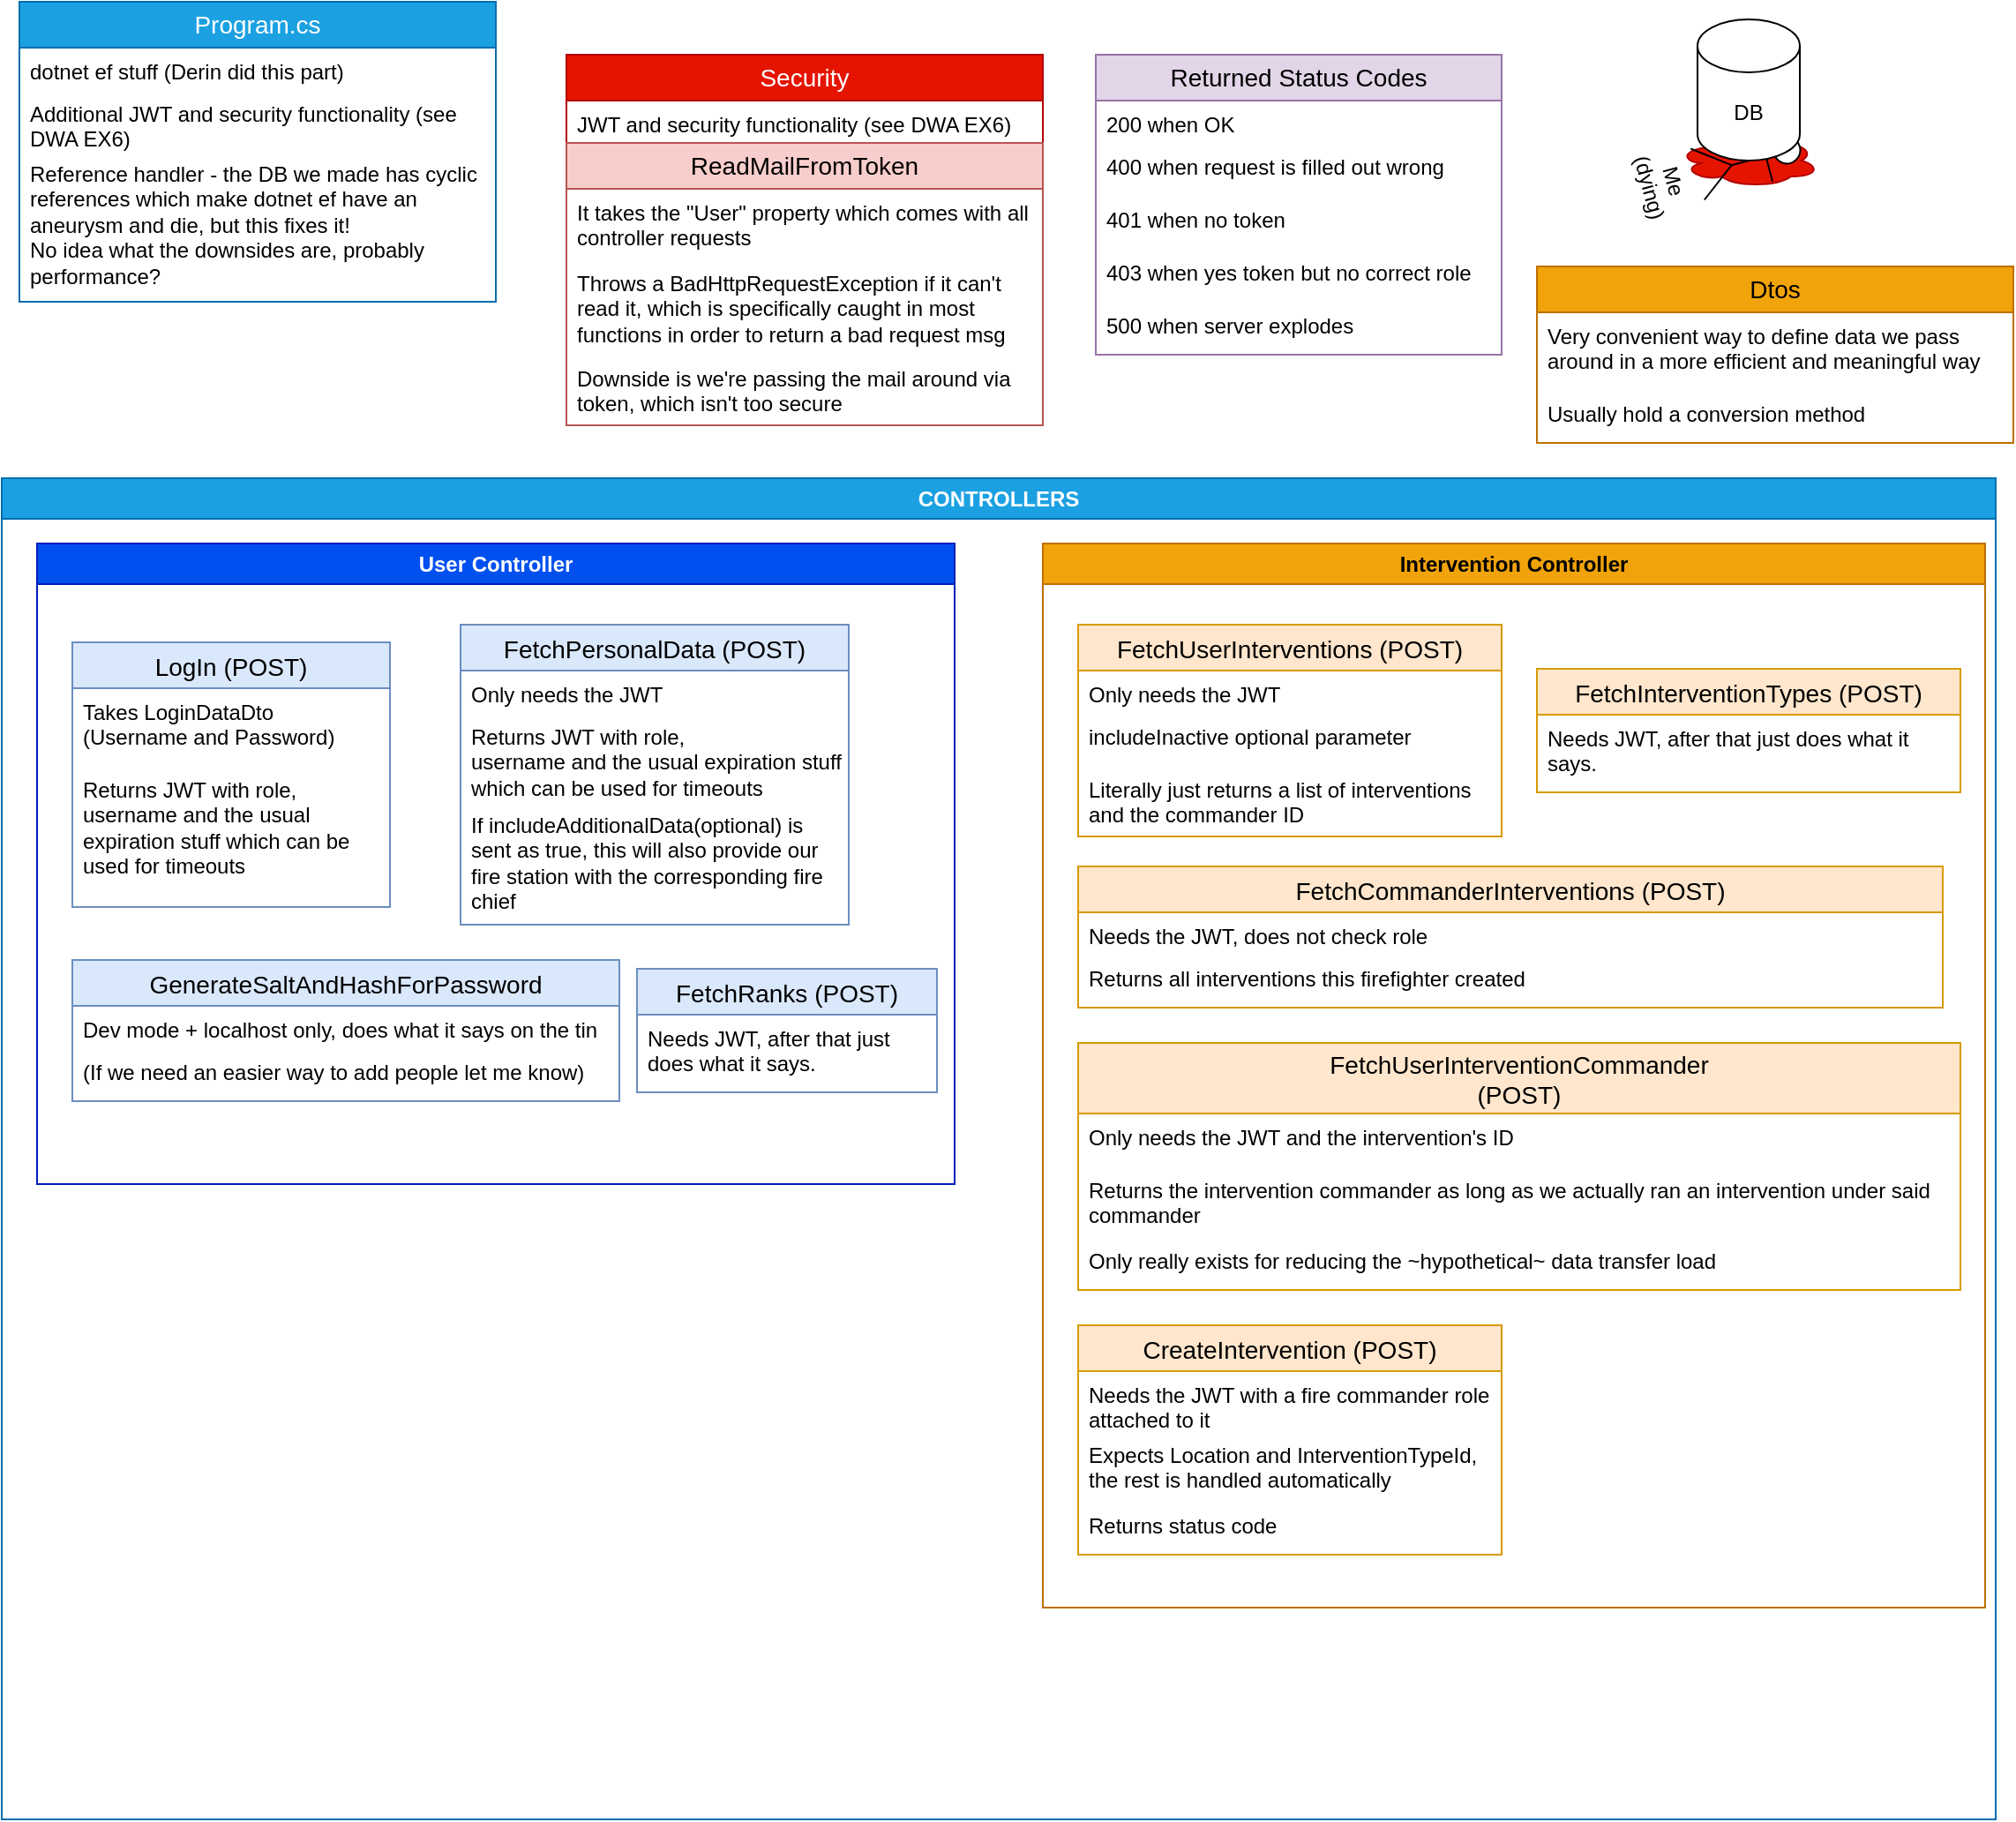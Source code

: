 <mxfile version="20.8.16" type="device"><diagram name="Page-1" id="-M5JCUoV6t4QpaWMbMyS"><mxGraphModel dx="1418" dy="828" grid="1" gridSize="10" guides="1" tooltips="1" connect="1" arrows="1" fold="1" page="1" pageScale="1" pageWidth="1169" pageHeight="827" math="0" shadow="0"><root><mxCell id="0"/><mxCell id="1" parent="0"/><mxCell id="ZA_Wk4F1g_JO69uGTBbo-46" value="" style="ellipse;shape=cloud;whiteSpace=wrap;html=1;fillColor=#e51400;fontColor=#ffffff;strokeColor=#B20000;" parent="1" vertex="1"><mxGeometry x="970" y="85" width="80" height="30" as="geometry"/></mxCell><mxCell id="ZA_Wk4F1g_JO69uGTBbo-14" value="Me &lt;br&gt;(dying)" style="shape=umlActor;verticalLabelPosition=bottom;verticalAlign=top;html=1;outlineConnect=0;rotation=75;" parent="1" vertex="1"><mxGeometry x="995" y="70" width="30" height="60" as="geometry"/></mxCell><mxCell id="ZA_Wk4F1g_JO69uGTBbo-1" value="DB" style="shape=cylinder3;whiteSpace=wrap;html=1;boundedLbl=1;backgroundOutline=1;size=15;" parent="1" vertex="1"><mxGeometry x="981" y="20" width="58" height="80" as="geometry"/></mxCell><mxCell id="ZA_Wk4F1g_JO69uGTBbo-15" value="Program.cs" style="swimlane;fontStyle=0;childLayout=stackLayout;horizontal=1;startSize=26;horizontalStack=0;resizeParent=1;resizeParentMax=0;resizeLast=0;collapsible=1;marginBottom=0;align=center;fontSize=14;whiteSpace=wrap;fillColor=#1ba1e2;strokeColor=#006EAF;fontColor=#ffffff;" parent="1" vertex="1"><mxGeometry x="30" y="10" width="270" height="170" as="geometry"/></mxCell><mxCell id="ZA_Wk4F1g_JO69uGTBbo-16" value="dotnet ef stuff (Derin did this part)" style="text;strokeColor=none;fillColor=none;spacingLeft=4;spacingRight=4;overflow=hidden;rotatable=0;points=[[0,0.5],[1,0.5]];portConstraint=eastwest;fontSize=12;" parent="ZA_Wk4F1g_JO69uGTBbo-15" vertex="1"><mxGeometry y="26" width="270" height="24" as="geometry"/></mxCell><mxCell id="ZA_Wk4F1g_JO69uGTBbo-17" value="Additional JWT and security functionality (see DWA EX6)" style="text;strokeColor=none;fillColor=none;spacingLeft=4;spacingRight=4;overflow=hidden;rotatable=0;points=[[0,0.5],[1,0.5]];portConstraint=eastwest;fontSize=12;whiteSpace=wrap;" parent="ZA_Wk4F1g_JO69uGTBbo-15" vertex="1"><mxGeometry y="50" width="270" height="34" as="geometry"/></mxCell><mxCell id="ZA_Wk4F1g_JO69uGTBbo-18" value="Reference handler - the DB we made has cyclic references which make dotnet ef have an aneurysm and die, but this fixes it!&#10;No idea what the downsides are, probably performance?" style="text;strokeColor=none;fillColor=none;spacingLeft=4;spacingRight=4;overflow=hidden;rotatable=0;points=[[0,0.5],[1,0.5]];portConstraint=eastwest;fontSize=12;whiteSpace=wrap;" parent="ZA_Wk4F1g_JO69uGTBbo-15" vertex="1"><mxGeometry y="84" width="270" height="86" as="geometry"/></mxCell><mxCell id="ZA_Wk4F1g_JO69uGTBbo-34" value="Security" style="swimlane;fontStyle=0;childLayout=stackLayout;horizontal=1;startSize=26;horizontalStack=0;resizeParent=1;resizeParentMax=0;resizeLast=0;collapsible=1;marginBottom=0;align=center;fontSize=14;whiteSpace=wrap;fillColor=#e51400;fontColor=#ffffff;strokeColor=#B20000;" parent="1" vertex="1"><mxGeometry x="340" y="40" width="270" height="210" as="geometry"/></mxCell><mxCell id="ZA_Wk4F1g_JO69uGTBbo-36" value="JWT and security functionality (see DWA EX6)" style="text;strokeColor=none;fillColor=none;spacingLeft=4;spacingRight=4;overflow=hidden;rotatable=0;points=[[0,0.5],[1,0.5]];portConstraint=eastwest;fontSize=12;whiteSpace=wrap;" parent="ZA_Wk4F1g_JO69uGTBbo-34" vertex="1"><mxGeometry y="26" width="270" height="24" as="geometry"/></mxCell><mxCell id="9k-eRBXJ3-iOaLLvR6IK-3" value="ReadMailFromToken" style="swimlane;fontStyle=0;childLayout=stackLayout;horizontal=1;startSize=26;horizontalStack=0;resizeParent=1;resizeParentMax=0;resizeLast=0;collapsible=1;marginBottom=0;align=center;fontSize=14;whiteSpace=wrap;fillColor=#f8cecc;strokeColor=#b85450;" vertex="1" parent="ZA_Wk4F1g_JO69uGTBbo-34"><mxGeometry y="50" width="270" height="160" as="geometry"><mxRectangle y="50" width="270" height="30" as="alternateBounds"/></mxGeometry></mxCell><mxCell id="ZA_Wk4F1g_JO69uGTBbo-39" value="It takes the &quot;User&quot; property which comes with all controller requests" style="text;strokeColor=none;fillColor=none;spacingLeft=4;spacingRight=4;overflow=hidden;rotatable=0;points=[[0,0.5],[1,0.5]];portConstraint=eastwest;fontSize=12;whiteSpace=wrap;" parent="9k-eRBXJ3-iOaLLvR6IK-3" vertex="1"><mxGeometry y="26" width="270" height="40" as="geometry"/></mxCell><mxCell id="ZA_Wk4F1g_JO69uGTBbo-38" value="Throws a BadHttpRequestException if it can't read it, which is specifically caught in most functions in order to return a bad request msg" style="text;strokeColor=none;fillColor=none;spacingLeft=4;spacingRight=4;overflow=hidden;rotatable=0;points=[[0,0.5],[1,0.5]];portConstraint=eastwest;fontSize=12;whiteSpace=wrap;" parent="9k-eRBXJ3-iOaLLvR6IK-3" vertex="1"><mxGeometry y="66" width="270" height="54" as="geometry"/></mxCell><mxCell id="9k-eRBXJ3-iOaLLvR6IK-20" value="Downside is we're passing the mail around via token, which isn't too secure" style="text;strokeColor=none;fillColor=none;spacingLeft=4;spacingRight=4;overflow=hidden;rotatable=0;points=[[0,0.5],[1,0.5]];portConstraint=eastwest;fontSize=12;whiteSpace=wrap;" vertex="1" parent="9k-eRBXJ3-iOaLLvR6IK-3"><mxGeometry y="120" width="270" height="40" as="geometry"/></mxCell><mxCell id="ZA_Wk4F1g_JO69uGTBbo-40" value="Dtos" style="swimlane;fontStyle=0;childLayout=stackLayout;horizontal=1;startSize=26;horizontalStack=0;resizeParent=1;resizeParentMax=0;resizeLast=0;collapsible=1;marginBottom=0;align=center;fontSize=14;whiteSpace=wrap;fillColor=#f0a30a;fontColor=#000000;strokeColor=#BD7000;" parent="1" vertex="1"><mxGeometry x="890" y="160" width="270" height="100" as="geometry"/></mxCell><mxCell id="ZA_Wk4F1g_JO69uGTBbo-41" value="Very convenient way to define data we pass around in a more efficient and meaningful way" style="text;strokeColor=none;fillColor=none;spacingLeft=4;spacingRight=4;overflow=hidden;rotatable=0;points=[[0,0.5],[1,0.5]];portConstraint=eastwest;fontSize=12;whiteSpace=wrap;" parent="ZA_Wk4F1g_JO69uGTBbo-40" vertex="1"><mxGeometry y="26" width="270" height="44" as="geometry"/></mxCell><mxCell id="ZA_Wk4F1g_JO69uGTBbo-45" value="Usually hold a conversion method" style="text;strokeColor=none;fillColor=none;spacingLeft=4;spacingRight=4;overflow=hidden;rotatable=0;points=[[0,0.5],[1,0.5]];portConstraint=eastwest;fontSize=12;whiteSpace=wrap;" parent="ZA_Wk4F1g_JO69uGTBbo-40" vertex="1"><mxGeometry y="70" width="270" height="30" as="geometry"/></mxCell><mxCell id="ZA_Wk4F1g_JO69uGTBbo-47" value="CONTROLLERS" style="swimlane;whiteSpace=wrap;html=1;fillColor=#1ba1e2;strokeColor=#006EAF;fontColor=#ffffff;" parent="1" vertex="1"><mxGeometry x="20" y="280" width="1130" height="760" as="geometry"><mxRectangle x="20" y="280" width="130" height="30" as="alternateBounds"/></mxGeometry></mxCell><mxCell id="ZA_Wk4F1g_JO69uGTBbo-2" value="Intervention Controller" style="swimlane;whiteSpace=wrap;html=1;fillColor=#f0a30a;strokeColor=#BD7000;fontColor=#000000;" parent="ZA_Wk4F1g_JO69uGTBbo-47" vertex="1"><mxGeometry x="590" y="37" width="534" height="603" as="geometry"/></mxCell><mxCell id="ZA_Wk4F1g_JO69uGTBbo-24" value="FetchUserInterventions (POST)" style="swimlane;fontStyle=0;childLayout=stackLayout;horizontal=1;startSize=26;horizontalStack=0;resizeParent=1;resizeParentMax=0;resizeLast=0;collapsible=1;marginBottom=0;align=center;fontSize=14;fillColor=#ffe6cc;strokeColor=#d79b00;" parent="ZA_Wk4F1g_JO69uGTBbo-2" vertex="1"><mxGeometry x="20" y="46" width="240" height="120" as="geometry"><mxRectangle x="10" y="46" width="240" height="30" as="alternateBounds"/></mxGeometry></mxCell><mxCell id="ZA_Wk4F1g_JO69uGTBbo-25" value="Only needs the JWT" style="text;strokeColor=none;fillColor=none;spacingLeft=4;spacingRight=4;overflow=hidden;rotatable=0;points=[[0,0.5],[1,0.5]];portConstraint=eastwest;fontSize=12;whiteSpace=wrap;" parent="ZA_Wk4F1g_JO69uGTBbo-24" vertex="1"><mxGeometry y="26" width="240" height="24" as="geometry"/></mxCell><mxCell id="ZA_Wk4F1g_JO69uGTBbo-26" value="includeInactive optional parameter" style="text;strokeColor=none;fillColor=none;spacingLeft=4;spacingRight=4;overflow=hidden;rotatable=0;points=[[0,0.5],[1,0.5]];portConstraint=eastwest;fontSize=12;whiteSpace=wrap;" parent="ZA_Wk4F1g_JO69uGTBbo-24" vertex="1"><mxGeometry y="50" width="240" height="30" as="geometry"/></mxCell><mxCell id="ZA_Wk4F1g_JO69uGTBbo-28" value="Literally just returns a list of interventions and the commander ID" style="text;strokeColor=none;fillColor=none;spacingLeft=4;spacingRight=4;overflow=hidden;rotatable=0;points=[[0,0.5],[1,0.5]];portConstraint=eastwest;fontSize=12;whiteSpace=wrap;" parent="ZA_Wk4F1g_JO69uGTBbo-24" vertex="1"><mxGeometry y="80" width="240" height="40" as="geometry"/></mxCell><mxCell id="ZA_Wk4F1g_JO69uGTBbo-29" value="FetchUserInterventionCommander&#10;(POST)" style="swimlane;fontStyle=0;childLayout=stackLayout;horizontal=1;startSize=40;horizontalStack=0;resizeParent=1;resizeParentMax=0;resizeLast=0;collapsible=1;marginBottom=0;align=center;fontSize=14;fillColor=#ffe6cc;strokeColor=#d79b00;" parent="ZA_Wk4F1g_JO69uGTBbo-2" vertex="1"><mxGeometry x="20" y="283" width="500" height="140" as="geometry"><mxRectangle x="260" y="36" width="260" height="50" as="alternateBounds"/></mxGeometry></mxCell><mxCell id="ZA_Wk4F1g_JO69uGTBbo-30" value="Only needs the JWT and the intervention's ID" style="text;strokeColor=none;fillColor=none;spacingLeft=4;spacingRight=4;overflow=hidden;rotatable=0;points=[[0,0.5],[1,0.5]];portConstraint=eastwest;fontSize=12;whiteSpace=wrap;" parent="ZA_Wk4F1g_JO69uGTBbo-29" vertex="1"><mxGeometry y="40" width="500" height="30" as="geometry"/></mxCell><mxCell id="ZA_Wk4F1g_JO69uGTBbo-32" value="Returns the intervention commander as long as we actually ran an intervention under said commander" style="text;strokeColor=none;fillColor=none;spacingLeft=4;spacingRight=4;overflow=hidden;rotatable=0;points=[[0,0.5],[1,0.5]];portConstraint=eastwest;fontSize=12;whiteSpace=wrap;" parent="ZA_Wk4F1g_JO69uGTBbo-29" vertex="1"><mxGeometry y="70" width="500" height="40" as="geometry"/></mxCell><mxCell id="ZA_Wk4F1g_JO69uGTBbo-33" value="Only really exists for reducing the ~hypothetical~ data transfer load" style="text;strokeColor=none;fillColor=none;spacingLeft=4;spacingRight=4;overflow=hidden;rotatable=0;points=[[0,0.5],[1,0.5]];portConstraint=eastwest;fontSize=12;whiteSpace=wrap;" parent="ZA_Wk4F1g_JO69uGTBbo-29" vertex="1"><mxGeometry y="110" width="500" height="30" as="geometry"/></mxCell><mxCell id="9k-eRBXJ3-iOaLLvR6IK-7" value="CreateIntervention (POST)" style="swimlane;fontStyle=0;childLayout=stackLayout;horizontal=1;startSize=26;horizontalStack=0;resizeParent=1;resizeParentMax=0;resizeLast=0;collapsible=1;marginBottom=0;align=center;fontSize=14;fillColor=#ffe6cc;strokeColor=#d79b00;" vertex="1" parent="ZA_Wk4F1g_JO69uGTBbo-2"><mxGeometry x="20" y="443" width="240" height="130" as="geometry"/></mxCell><mxCell id="9k-eRBXJ3-iOaLLvR6IK-8" value="Needs the JWT with a fire commander role attached to it" style="text;strokeColor=none;fillColor=none;spacingLeft=4;spacingRight=4;overflow=hidden;rotatable=0;points=[[0,0.5],[1,0.5]];portConstraint=eastwest;fontSize=12;whiteSpace=wrap;" vertex="1" parent="9k-eRBXJ3-iOaLLvR6IK-7"><mxGeometry y="26" width="240" height="34" as="geometry"/></mxCell><mxCell id="9k-eRBXJ3-iOaLLvR6IK-9" value="Expects Location and InterventionTypeId, the rest is handled automatically" style="text;strokeColor=none;fillColor=none;spacingLeft=4;spacingRight=4;overflow=hidden;rotatable=0;points=[[0,0.5],[1,0.5]];portConstraint=eastwest;fontSize=12;whiteSpace=wrap;" vertex="1" parent="9k-eRBXJ3-iOaLLvR6IK-7"><mxGeometry y="60" width="240" height="40" as="geometry"/></mxCell><mxCell id="9k-eRBXJ3-iOaLLvR6IK-26" value="Returns status code" style="text;strokeColor=none;fillColor=none;spacingLeft=4;spacingRight=4;overflow=hidden;rotatable=0;points=[[0,0.5],[1,0.5]];portConstraint=eastwest;fontSize=12;whiteSpace=wrap;" vertex="1" parent="9k-eRBXJ3-iOaLLvR6IK-7"><mxGeometry y="100" width="240" height="30" as="geometry"/></mxCell><mxCell id="9k-eRBXJ3-iOaLLvR6IK-11" value="FetchInterventionTypes (POST)" style="swimlane;fontStyle=0;childLayout=stackLayout;horizontal=1;startSize=26;horizontalStack=0;resizeParent=1;resizeParentMax=0;resizeLast=0;collapsible=1;marginBottom=0;align=center;fontSize=14;fillColor=#ffe6cc;strokeColor=#d79b00;" vertex="1" parent="ZA_Wk4F1g_JO69uGTBbo-2"><mxGeometry x="280" y="71" width="240" height="70" as="geometry"><mxRectangle x="270" y="213" width="240" height="30" as="alternateBounds"/></mxGeometry></mxCell><mxCell id="9k-eRBXJ3-iOaLLvR6IK-19" value="Needs JWT, after that just does what it says." style="text;strokeColor=none;fillColor=none;spacingLeft=4;spacingRight=4;overflow=hidden;rotatable=0;points=[[0,0.5],[1,0.5]];portConstraint=eastwest;fontSize=12;whiteSpace=wrap;" vertex="1" parent="9k-eRBXJ3-iOaLLvR6IK-11"><mxGeometry y="26" width="240" height="44" as="geometry"/></mxCell><mxCell id="9k-eRBXJ3-iOaLLvR6IK-22" value="FetchCommanderInterventions (POST)" style="swimlane;fontStyle=0;childLayout=stackLayout;horizontal=1;startSize=26;horizontalStack=0;resizeParent=1;resizeParentMax=0;resizeLast=0;collapsible=1;marginBottom=0;align=center;fontSize=14;fillColor=#ffe6cc;strokeColor=#d79b00;" vertex="1" parent="ZA_Wk4F1g_JO69uGTBbo-2"><mxGeometry x="20" y="183" width="490" height="80" as="geometry"><mxRectangle x="10" y="46" width="240" height="30" as="alternateBounds"/></mxGeometry></mxCell><mxCell id="9k-eRBXJ3-iOaLLvR6IK-23" value="Needs the JWT, does not check role" style="text;strokeColor=none;fillColor=none;spacingLeft=4;spacingRight=4;overflow=hidden;rotatable=0;points=[[0,0.5],[1,0.5]];portConstraint=eastwest;fontSize=12;whiteSpace=wrap;" vertex="1" parent="9k-eRBXJ3-iOaLLvR6IK-22"><mxGeometry y="26" width="490" height="24" as="geometry"/></mxCell><mxCell id="9k-eRBXJ3-iOaLLvR6IK-24" value="Returns all interventions this firefighter created" style="text;strokeColor=none;fillColor=none;spacingLeft=4;spacingRight=4;overflow=hidden;rotatable=0;points=[[0,0.5],[1,0.5]];portConstraint=eastwest;fontSize=12;whiteSpace=wrap;" vertex="1" parent="9k-eRBXJ3-iOaLLvR6IK-22"><mxGeometry y="50" width="490" height="30" as="geometry"/></mxCell><mxCell id="ZA_Wk4F1g_JO69uGTBbo-3" value="User Controller" style="swimlane;whiteSpace=wrap;html=1;fillColor=#0050ef;strokeColor=#001DBC;fontColor=#ffffff;" parent="ZA_Wk4F1g_JO69uGTBbo-47" vertex="1"><mxGeometry x="20" y="37" width="520" height="363" as="geometry"/></mxCell><mxCell id="ZA_Wk4F1g_JO69uGTBbo-6" value="LogIn (POST)" style="swimlane;fontStyle=0;childLayout=stackLayout;horizontal=1;startSize=26;horizontalStack=0;resizeParent=1;resizeParentMax=0;resizeLast=0;collapsible=1;marginBottom=0;align=center;fontSize=14;fillColor=#dae8fc;strokeColor=#6c8ebf;" parent="ZA_Wk4F1g_JO69uGTBbo-3" vertex="1"><mxGeometry x="20" y="56" width="180" height="150" as="geometry"/></mxCell><mxCell id="ZA_Wk4F1g_JO69uGTBbo-7" value="Takes LoginDataDto (Username and Password)" style="text;strokeColor=none;fillColor=none;spacingLeft=4;spacingRight=4;overflow=hidden;rotatable=0;points=[[0,0.5],[1,0.5]];portConstraint=eastwest;fontSize=12;whiteSpace=wrap;" parent="ZA_Wk4F1g_JO69uGTBbo-6" vertex="1"><mxGeometry y="26" width="180" height="44" as="geometry"/></mxCell><mxCell id="ZA_Wk4F1g_JO69uGTBbo-10" value="Returns JWT with role,&#10;username and the usual expiration stuff which can be used for timeouts" style="text;strokeColor=none;fillColor=none;spacingLeft=4;spacingRight=4;overflow=hidden;rotatable=0;points=[[0,0.5],[1,0.5]];portConstraint=eastwest;fontSize=12;whiteSpace=wrap;" parent="ZA_Wk4F1g_JO69uGTBbo-6" vertex="1"><mxGeometry y="70" width="180" height="80" as="geometry"/></mxCell><mxCell id="ZA_Wk4F1g_JO69uGTBbo-11" value="FetchPersonalData (POST)" style="swimlane;fontStyle=0;childLayout=stackLayout;horizontal=1;startSize=26;horizontalStack=0;resizeParent=1;resizeParentMax=0;resizeLast=0;collapsible=1;marginBottom=0;align=center;fontSize=14;fillColor=#dae8fc;strokeColor=#6c8ebf;" parent="ZA_Wk4F1g_JO69uGTBbo-3" vertex="1"><mxGeometry x="240" y="46" width="220" height="170" as="geometry"/></mxCell><mxCell id="ZA_Wk4F1g_JO69uGTBbo-12" value="Only needs the JWT" style="text;strokeColor=none;fillColor=none;spacingLeft=4;spacingRight=4;overflow=hidden;rotatable=0;points=[[0,0.5],[1,0.5]];portConstraint=eastwest;fontSize=12;whiteSpace=wrap;" parent="ZA_Wk4F1g_JO69uGTBbo-11" vertex="1"><mxGeometry y="26" width="220" height="24" as="geometry"/></mxCell><mxCell id="ZA_Wk4F1g_JO69uGTBbo-13" value="Returns JWT with role,&#10;username and the usual expiration stuff which can be used for timeouts" style="text;strokeColor=none;fillColor=none;spacingLeft=4;spacingRight=4;overflow=hidden;rotatable=0;points=[[0,0.5],[1,0.5]];portConstraint=eastwest;fontSize=12;whiteSpace=wrap;" parent="ZA_Wk4F1g_JO69uGTBbo-11" vertex="1"><mxGeometry y="50" width="220" height="50" as="geometry"/></mxCell><mxCell id="ZA_Wk4F1g_JO69uGTBbo-22" value="If includeAdditionalData(optional) is sent as true, this will also provide our fire station with the corresponding fire chief" style="text;strokeColor=none;fillColor=none;spacingLeft=4;spacingRight=4;overflow=hidden;rotatable=0;points=[[0,0.5],[1,0.5]];portConstraint=eastwest;fontSize=12;whiteSpace=wrap;" parent="ZA_Wk4F1g_JO69uGTBbo-11" vertex="1"><mxGeometry y="100" width="220" height="70" as="geometry"/></mxCell><mxCell id="ZA_Wk4F1g_JO69uGTBbo-19" value="GenerateSaltAndHashForPassword" style="swimlane;fontStyle=0;childLayout=stackLayout;horizontal=1;startSize=26;horizontalStack=0;resizeParent=1;resizeParentMax=0;resizeLast=0;collapsible=1;marginBottom=0;align=center;fontSize=14;fillColor=#dae8fc;strokeColor=#6c8ebf;" parent="ZA_Wk4F1g_JO69uGTBbo-3" vertex="1"><mxGeometry x="20" y="236" width="310" height="80" as="geometry"/></mxCell><mxCell id="ZA_Wk4F1g_JO69uGTBbo-20" value="Dev mode + localhost only, does what it says on the tin" style="text;strokeColor=none;fillColor=none;spacingLeft=4;spacingRight=4;overflow=hidden;rotatable=0;points=[[0,0.5],[1,0.5]];portConstraint=eastwest;fontSize=12;whiteSpace=wrap;" parent="ZA_Wk4F1g_JO69uGTBbo-19" vertex="1"><mxGeometry y="26" width="310" height="24" as="geometry"/></mxCell><mxCell id="ZA_Wk4F1g_JO69uGTBbo-23" value="(If we need an easier way to add people let me know)" style="text;strokeColor=none;fillColor=none;spacingLeft=4;spacingRight=4;overflow=hidden;rotatable=0;points=[[0,0.5],[1,0.5]];portConstraint=eastwest;fontSize=12;whiteSpace=wrap;" parent="ZA_Wk4F1g_JO69uGTBbo-19" vertex="1"><mxGeometry y="50" width="310" height="30" as="geometry"/></mxCell><mxCell id="9k-eRBXJ3-iOaLLvR6IK-15" value="FetchRanks (POST)" style="swimlane;fontStyle=0;childLayout=stackLayout;horizontal=1;startSize=26;horizontalStack=0;resizeParent=1;resizeParentMax=0;resizeLast=0;collapsible=1;marginBottom=0;align=center;fontSize=14;fillColor=#dae8fc;strokeColor=#6c8ebf;" vertex="1" parent="ZA_Wk4F1g_JO69uGTBbo-3"><mxGeometry x="340" y="241" width="170" height="70" as="geometry"><mxRectangle x="350" y="236" width="170" height="30" as="alternateBounds"/></mxGeometry></mxCell><mxCell id="9k-eRBXJ3-iOaLLvR6IK-18" value="Needs JWT, after that just does what it says." style="text;strokeColor=none;fillColor=none;spacingLeft=4;spacingRight=4;overflow=hidden;rotatable=0;points=[[0,0.5],[1,0.5]];portConstraint=eastwest;fontSize=12;whiteSpace=wrap;" vertex="1" parent="9k-eRBXJ3-iOaLLvR6IK-15"><mxGeometry y="26" width="170" height="44" as="geometry"/></mxCell><mxCell id="9k-eRBXJ3-iOaLLvR6IK-27" value="Returned Status Codes" style="swimlane;fontStyle=0;childLayout=stackLayout;horizontal=1;startSize=26;horizontalStack=0;resizeParent=1;resizeParentMax=0;resizeLast=0;collapsible=1;marginBottom=0;align=center;fontSize=14;whiteSpace=wrap;fillColor=#e1d5e7;strokeColor=#9673a6;" vertex="1" parent="1"><mxGeometry x="640" y="40" width="230" height="170" as="geometry"/></mxCell><mxCell id="9k-eRBXJ3-iOaLLvR6IK-28" value="200 when OK" style="text;strokeColor=none;fillColor=none;spacingLeft=4;spacingRight=4;overflow=hidden;rotatable=0;points=[[0,0.5],[1,0.5]];portConstraint=eastwest;fontSize=12;whiteSpace=wrap;" vertex="1" parent="9k-eRBXJ3-iOaLLvR6IK-27"><mxGeometry y="26" width="230" height="24" as="geometry"/></mxCell><mxCell id="9k-eRBXJ3-iOaLLvR6IK-32" value="400 when request is filled out wrong" style="text;strokeColor=none;fillColor=none;spacingLeft=4;spacingRight=4;overflow=hidden;rotatable=0;points=[[0,0.5],[1,0.5]];portConstraint=eastwest;fontSize=12;whiteSpace=wrap;" vertex="1" parent="9k-eRBXJ3-iOaLLvR6IK-27"><mxGeometry y="50" width="230" height="30" as="geometry"/></mxCell><mxCell id="9k-eRBXJ3-iOaLLvR6IK-29" value="401 when no token" style="text;strokeColor=none;fillColor=none;spacingLeft=4;spacingRight=4;overflow=hidden;rotatable=0;points=[[0,0.5],[1,0.5]];portConstraint=eastwest;fontSize=12;whiteSpace=wrap;" vertex="1" parent="9k-eRBXJ3-iOaLLvR6IK-27"><mxGeometry y="80" width="230" height="30" as="geometry"/></mxCell><mxCell id="9k-eRBXJ3-iOaLLvR6IK-30" value="403 when yes token but no correct role" style="text;strokeColor=none;fillColor=none;spacingLeft=4;spacingRight=4;overflow=hidden;rotatable=0;points=[[0,0.5],[1,0.5]];portConstraint=eastwest;fontSize=12;whiteSpace=wrap;" vertex="1" parent="9k-eRBXJ3-iOaLLvR6IK-27"><mxGeometry y="110" width="230" height="30" as="geometry"/></mxCell><mxCell id="9k-eRBXJ3-iOaLLvR6IK-31" value="500 when server explodes" style="text;strokeColor=none;fillColor=none;spacingLeft=4;spacingRight=4;overflow=hidden;rotatable=0;points=[[0,0.5],[1,0.5]];portConstraint=eastwest;fontSize=12;whiteSpace=wrap;" vertex="1" parent="9k-eRBXJ3-iOaLLvR6IK-27"><mxGeometry y="140" width="230" height="30" as="geometry"/></mxCell></root></mxGraphModel></diagram></mxfile>